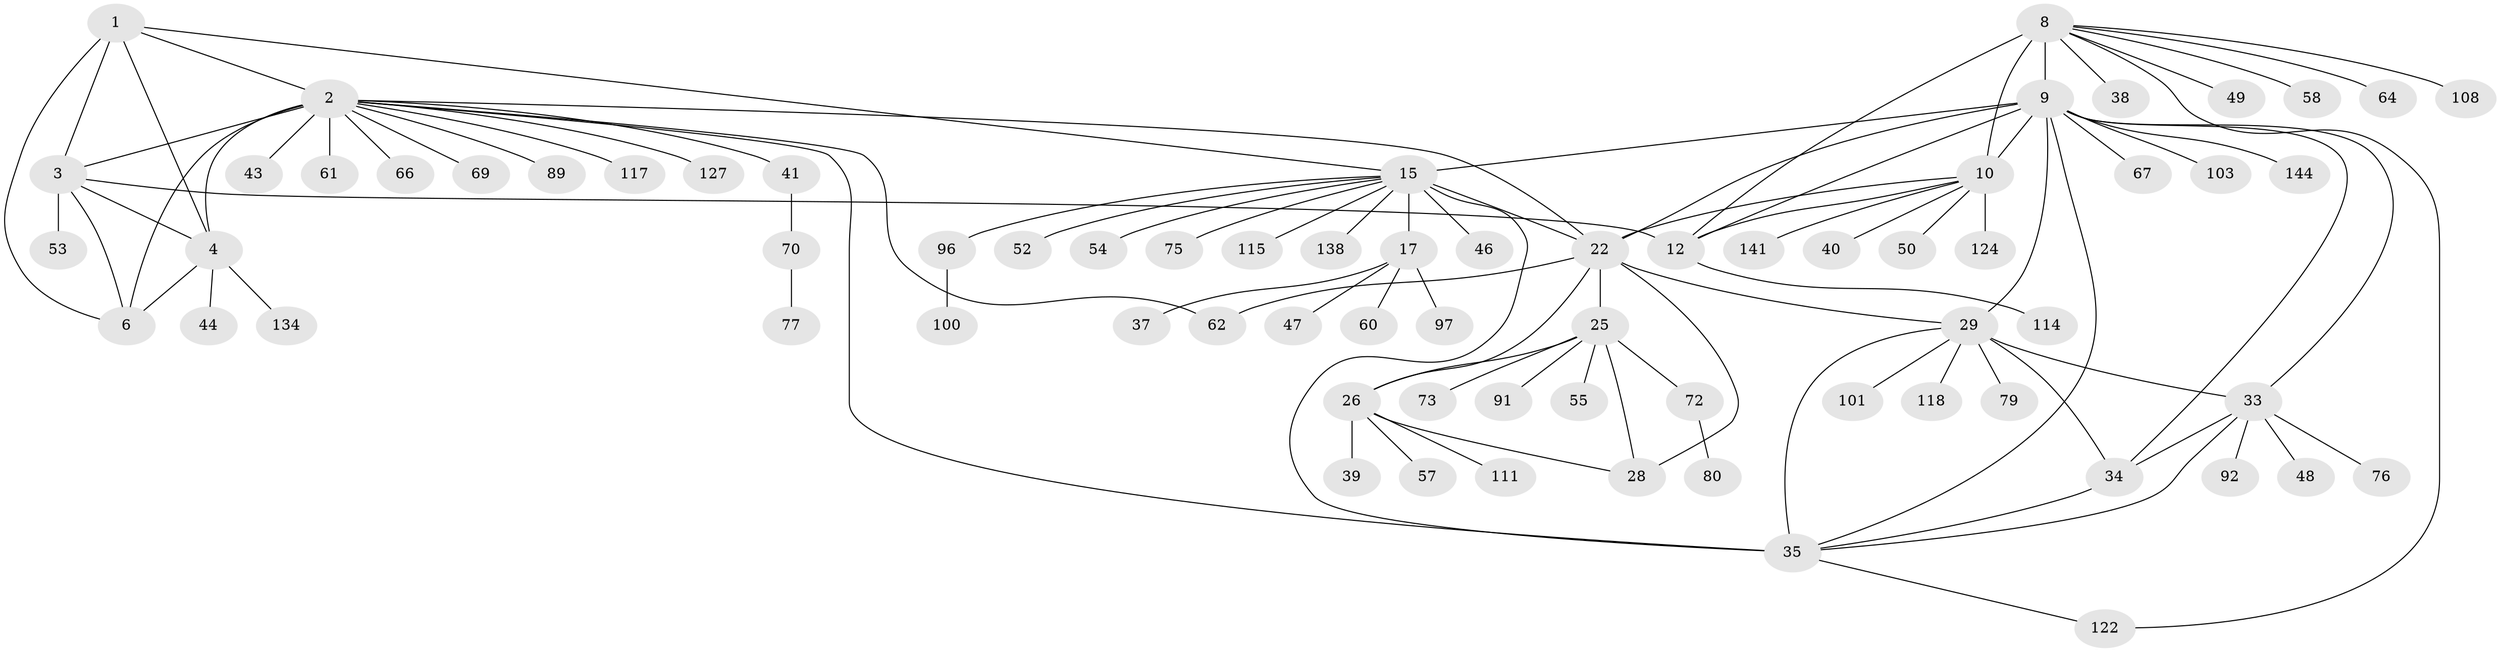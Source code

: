 // original degree distribution, {7: 0.0273972602739726, 18: 0.00684931506849315, 8: 0.06164383561643835, 9: 0.0821917808219178, 13: 0.00684931506849315, 11: 0.02054794520547945, 10: 0.0136986301369863, 17: 0.00684931506849315, 6: 0.00684931506849315, 15: 0.00684931506849315, 1: 0.6027397260273972, 2: 0.1506849315068493, 4: 0.00684931506849315}
// Generated by graph-tools (version 1.1) at 2025/15/03/09/25 04:15:52]
// undirected, 73 vertices, 99 edges
graph export_dot {
graph [start="1"]
  node [color=gray90,style=filled];
  1;
  2 [super="+5+136+120"];
  3 [super="+78+7"];
  4;
  6 [super="+125+130"];
  8 [super="+11+13+45"];
  9 [super="+14+32+106"];
  10 [super="+93+83"];
  12;
  15 [super="+105+16+21+90"];
  17 [super="+59+20+132"];
  22 [super="+74+23+139+84+56+71+128+133+145+98+42"];
  25 [super="+36+109+86+27"];
  26;
  28;
  29 [super="+88+31+110+137+126+63+51+65+30+95"];
  33;
  34 [super="+104"];
  35 [super="+142"];
  37;
  38;
  39;
  40;
  41;
  43;
  44 [super="+102"];
  46;
  47;
  48;
  49;
  50;
  52;
  53;
  54;
  55;
  57;
  58;
  60;
  61;
  62 [super="+85"];
  64;
  66;
  67;
  69;
  70;
  72;
  73;
  75;
  76;
  77;
  79;
  80;
  89;
  91;
  92;
  96 [super="+99+140+112"];
  97;
  100 [super="+119"];
  101;
  103 [super="+129"];
  108;
  111;
  114;
  115 [super="+116"];
  117;
  118;
  122;
  124;
  127;
  134;
  138;
  141;
  144;
  1 -- 2 [weight=2];
  1 -- 3 [weight=2];
  1 -- 4;
  1 -- 6;
  1 -- 15;
  2 -- 3 [weight=4];
  2 -- 4 [weight=2];
  2 -- 6 [weight=2];
  2 -- 35 [weight=2];
  2 -- 41;
  2 -- 43;
  2 -- 61;
  2 -- 62;
  2 -- 69;
  2 -- 89;
  2 -- 117;
  2 -- 127;
  2 -- 22 [weight=2];
  2 -- 66;
  3 -- 4 [weight=2];
  3 -- 6 [weight=2];
  3 -- 12;
  3 -- 53;
  4 -- 6;
  4 -- 44;
  4 -- 134;
  8 -- 9 [weight=6];
  8 -- 10 [weight=3];
  8 -- 12 [weight=3];
  8 -- 64;
  8 -- 122;
  8 -- 38;
  8 -- 108;
  8 -- 49;
  8 -- 58;
  9 -- 10 [weight=2];
  9 -- 12 [weight=2];
  9 -- 103;
  9 -- 22;
  9 -- 144;
  9 -- 33;
  9 -- 34;
  9 -- 67;
  9 -- 35 [weight=2];
  9 -- 29 [weight=3];
  9 -- 15;
  10 -- 12;
  10 -- 40;
  10 -- 50;
  10 -- 124;
  10 -- 141;
  10 -- 22;
  12 -- 114;
  15 -- 17 [weight=10];
  15 -- 54;
  15 -- 75;
  15 -- 96;
  15 -- 35;
  15 -- 46;
  15 -- 115;
  15 -- 52;
  15 -- 22 [weight=2];
  15 -- 138;
  17 -- 47;
  17 -- 97;
  17 -- 37;
  17 -- 60;
  22 -- 25 [weight=6];
  22 -- 26 [weight=3];
  22 -- 28 [weight=3];
  22 -- 29;
  22 -- 62;
  25 -- 26 [weight=2];
  25 -- 28 [weight=2];
  25 -- 91;
  25 -- 73;
  25 -- 55;
  25 -- 72;
  26 -- 28;
  26 -- 39;
  26 -- 57;
  26 -- 111;
  29 -- 33 [weight=3];
  29 -- 34 [weight=3];
  29 -- 35 [weight=3];
  29 -- 101;
  29 -- 79;
  29 -- 118;
  33 -- 34;
  33 -- 35;
  33 -- 48;
  33 -- 76;
  33 -- 92;
  34 -- 35;
  35 -- 122;
  41 -- 70;
  70 -- 77;
  72 -- 80;
  96 -- 100;
}
